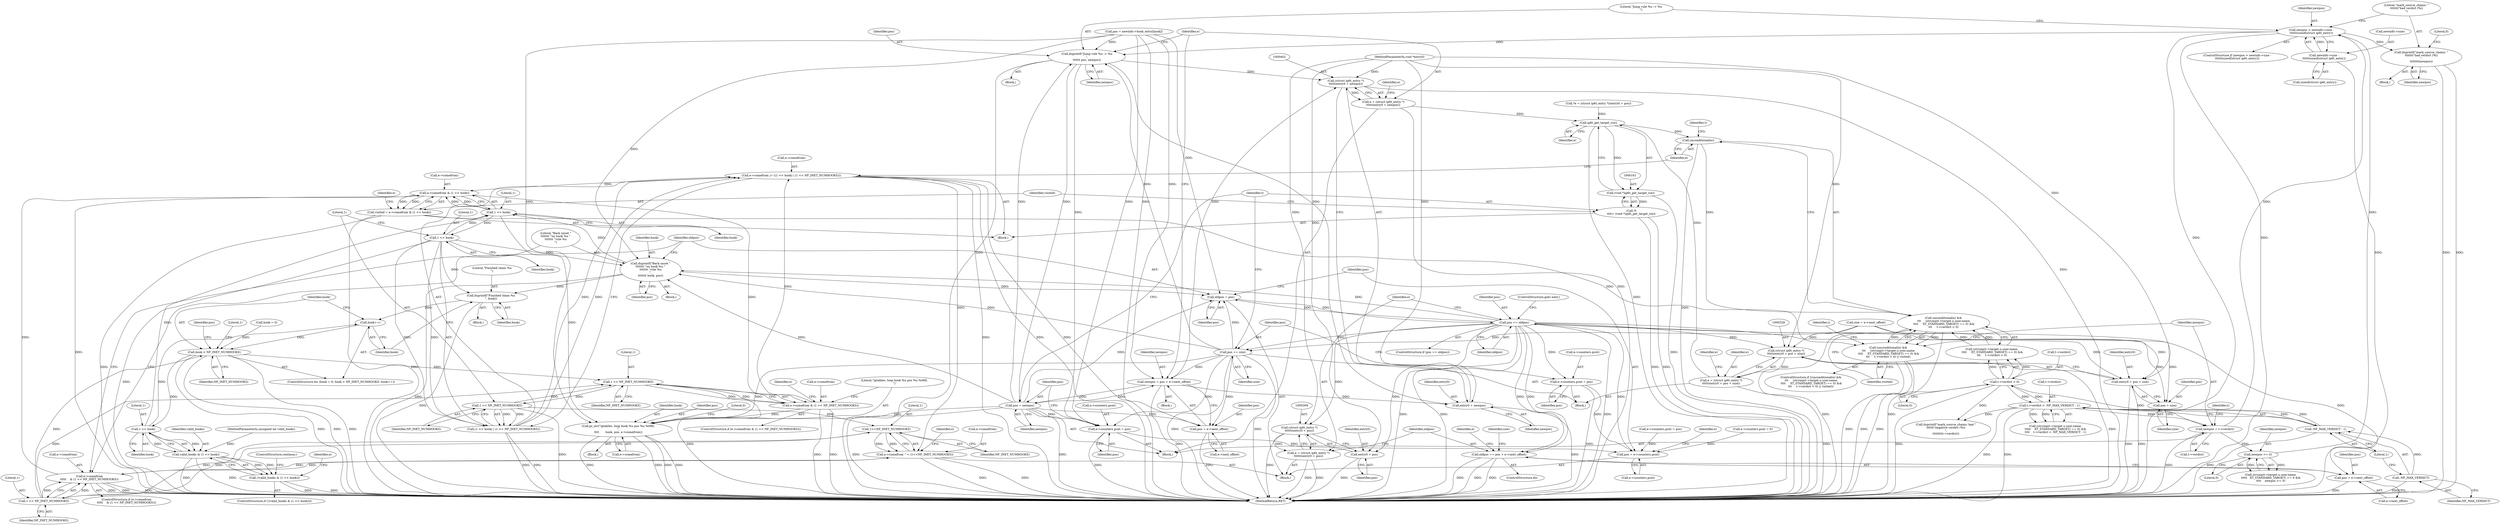 digraph "0_linux_54d83fc74aa9ec72794373cb47432c5f7fb1a309_11@API" {
"1000372" [label="(Call,newpos > newinfo->size -\n\t\t\t\t\t\tsizeof(struct ip6t_entry))"];
"1000367" [label="(Call,newpos >= 0)"];
"1000347" [label="(Call,newpos = t->verdict)"];
"1000222" [label="(Call,t->verdict < 0)"];
"1000246" [label="(Call,t->verdict < -NF_MAX_VERDICT - 1)"];
"1000250" [label="(Call,-NF_MAX_VERDICT - 1)"];
"1000251" [label="(Call,-NF_MAX_VERDICT)"];
"1000374" [label="(Call,newinfo->size -\n\t\t\t\t\t\tsizeof(struct ip6t_entry))"];
"1000381" [label="(Call,duprintf(\"mark_source_chains: \"\n\t\t\t\t\t\t\t\"bad verdict (%i)\n\",\n\t\t\t\t\t\t\t\tnewpos))"];
"1000386" [label="(Call,duprintf(\"Jump rule %u -> %u\n\",\n\t\t\t\t\t\t pos, newpos))"];
"1000401" [label="(Call,(struct ip6t_entry *)\n\t\t\t\t\t(entry0 + newpos))"];
"1000399" [label="(Call,e = (struct ip6t_entry *)\n\t\t\t\t\t(entry0 + newpos))"];
"1000162" [label="(Call,ip6t_get_target_c(e))"];
"1000160" [label="(Call,(void *)ip6t_get_target_c(e))"];
"1000158" [label="(Call,*t\n\t\t\t\t= (void *)ip6t_get_target_c(e))"];
"1000206" [label="(Call,unconditional(e))"];
"1000205" [label="(Call,unconditional(e) &&\n \t\t\t     (strcmp(t->target.u.user.name,\n \t\t\t\t     XT_STANDARD_TARGET) == 0) &&\n\t\t\t     t->verdict < 0)"];
"1000204" [label="(Call,(unconditional(e) &&\n \t\t\t     (strcmp(t->target.u.user.name,\n \t\t\t\t     XT_STANDARD_TARGET) == 0) &&\n\t\t\t     t->verdict < 0) || visited)"];
"1000403" [label="(Call,entry0 + newpos)"];
"1000406" [label="(Call,e->counters.pcnt = pos)"];
"1000287" [label="(Call,pos = e->counters.pcnt)"];
"1000302" [label="(Call,pos == oldpos)"];
"1000280" [label="(Call,duprintf(\"Back unset \"\n\t\t\t\t\t\t\t \"on hook %u \"\n\t\t\t\t\t\t\t \"rule %u\n\",\n\t\t\t\t\t\t\t hook, pos))"];
"1000171" [label="(Call,1 << hook)"];
"1000167" [label="(Call,e->comefrom & (1 << hook))"];
"1000165" [label="(Call,visited = e->comefrom & (1 << hook))"];
"1000175" [label="(Call,e->comefrom & (1 << NF_INET_NUMHOOKS))"];
"1000183" [label="(Call,pr_err(\"iptables: loop hook %u pos %u %08X.\n\",\n\t\t\t\t       hook, pos, e->comefrom))"];
"1000192" [label="(Call,e->comefrom |= ((1 << hook) | (1 << NF_INET_NUMHOOKS)))"];
"1000264" [label="(Call,e->comefrom ^= (1<<NF_INET_NUMHOOKS))"];
"1000272" [label="(Call,e->comefrom\n\t\t\t\t\t    & (1 << NF_INET_NUMHOOKS))"];
"1000197" [label="(Call,1 << hook)"];
"1000196" [label="(Call,(1 << hook) | (1 << NF_INET_NUMHOOKS))"];
"1000417" [label="(Call,duprintf(\"Finished chain %u\n\", hook))"];
"1000121" [label="(Call,hook++)"];
"1000118" [label="(Call,hook < NF_INET_NUMHOOKS)"];
"1000144" [label="(Call,1 << hook)"];
"1000142" [label="(Call,valid_hooks & (1 << hook))"];
"1000141" [label="(Call,!(valid_hooks & (1 << hook)))"];
"1000179" [label="(Call,1 << NF_INET_NUMHOOKS)"];
"1000200" [label="(Call,1 << NF_INET_NUMHOOKS)"];
"1000268" [label="(Call,1<<NF_INET_NUMHOOKS)"];
"1000276" [label="(Call,1 << NF_INET_NUMHOOKS)"];
"1000284" [label="(Call,oldpos = pos)"];
"1000308" [label="(Call,(struct ip6t_entry *)\n\t\t\t\t\t\t(entry0 + pos))"];
"1000306" [label="(Call,e = (struct ip6t_entry *)\n\t\t\t\t\t\t(entry0 + pos))"];
"1000310" [label="(Call,entry0 + pos)"];
"1000313" [label="(Call,oldpos == pos + e->next_offset)"];
"1000315" [label="(Call,pos + e->next_offset)"];
"1000327" [label="(Call,(struct ip6t_entry *)\n\t\t\t\t\t(entry0 + pos + size))"];
"1000325" [label="(Call,e = (struct ip6t_entry *)\n\t\t\t\t\t(entry0 + pos + size))"];
"1000329" [label="(Call,entry0 + pos + size)"];
"1000331" [label="(Call,pos + size)"];
"1000334" [label="(Call,e->counters.pcnt = pos)"];
"1000341" [label="(Call,pos += size)"];
"1000392" [label="(Call,newpos = pos + e->next_offset)"];
"1000413" [label="(Call,pos = newpos)"];
"1000394" [label="(Call,pos + e->next_offset)"];
"1000123" [label="(Block,)"];
"1000167" [label="(Call,e->comefrom & (1 << hook))"];
"1000183" [label="(Call,pr_err(\"iptables: loop hook %u pos %u %08X.\n\",\n\t\t\t\t       hook, pos, e->comefrom))"];
"1000173" [label="(Identifier,hook)"];
"1000179" [label="(Call,1 << NF_INET_NUMHOOKS)"];
"1000168" [label="(Call,e->comefrom)"];
"1000223" [label="(Call,t->verdict)"];
"1000159" [label="(Identifier,t)"];
"1000141" [label="(Call,!(valid_hooks & (1 << hook)))"];
"1000143" [label="(Identifier,valid_hooks)"];
"1000307" [label="(Identifier,e)"];
"1000383" [label="(Identifier,newpos)"];
"1000191" [label="(Literal,0)"];
"1000343" [label="(Identifier,size)"];
"1000156" [label="(Block,)"];
"1000340" [label="(Identifier,pos)"];
"1000302" [label="(Call,pos == oldpos)"];
"1000272" [label="(Call,e->comefrom\n\t\t\t\t\t    & (1 << NF_INET_NUMHOOKS))"];
"1000140" [label="(ControlStructure,if (!(valid_hooks & (1 << hook))))"];
"1000162" [label="(Call,ip6t_get_target_c(e))"];
"1000311" [label="(Identifier,entry0)"];
"1000378" [label="(Call,sizeof(struct ip6t_entry))"];
"1000404" [label="(Identifier,entry0)"];
"1000206" [label="(Call,unconditional(e))"];
"1000399" [label="(Call,e = (struct ip6t_entry *)\n\t\t\t\t\t(entry0 + newpos))"];
"1000345" [label="(Block,)"];
"1000187" [label="(Call,e->comefrom)"];
"1000110" [label="(MethodParameterIn,unsigned int valid_hooks)"];
"1000196" [label="(Call,(1 << hook) | (1 << NF_INET_NUMHOOKS))"];
"1000417" [label="(Call,duprintf(\"Finished chain %u\n\", hook))"];
"1000330" [label="(Identifier,entry0)"];
"1000185" [label="(Identifier,hook)"];
"1000400" [label="(Identifier,e)"];
"1000304" [label="(Identifier,oldpos)"];
"1000407" [label="(Call,e->counters.pcnt)"];
"1000147" [label="(ControlStructure,continue;)"];
"1000287" [label="(Call,pos = e->counters.pcnt)"];
"1000334" [label="(Call,e->counters.pcnt = pos)"];
"1000371" [label="(ControlStructure,if (newpos > newinfo->size -\n\t\t\t\t\t\tsizeof(struct ip6t_entry)))"];
"1000406" [label="(Call,e->counters.pcnt = pos)"];
"1000144" [label="(Call,1 << hook)"];
"1000348" [label="(Identifier,newpos)"];
"1000317" [label="(Call,e->next_offset)"];
"1000373" [label="(Identifier,newpos)"];
"1000273" [label="(Call,e->comefrom)"];
"1000335" [label="(Call,e->counters.pcnt)"];
"1000268" [label="(Call,1<<NF_INET_NUMHOOKS)"];
"1000263" [label="(Block,)"];
"1000193" [label="(Call,e->comefrom)"];
"1000207" [label="(Identifier,e)"];
"1000199" [label="(Identifier,hook)"];
"1000274" [label="(Identifier,e)"];
"1000281" [label="(Literal,\"Back unset \"\n\t\t\t\t\t\t\t \"on hook %u \"\n\t\t\t\t\t\t\t \"rule %u\n\")"];
"1000280" [label="(Call,duprintf(\"Back unset \"\n\t\t\t\t\t\t\t \"on hook %u \"\n\t\t\t\t\t\t\t \"rule %u\n\",\n\t\t\t\t\t\t\t hook, pos))"];
"1000288" [label="(Identifier,pos)"];
"1000306" [label="(Call,e = (struct ip6t_entry *)\n\t\t\t\t\t\t(entry0 + pos))"];
"1000393" [label="(Identifier,newpos)"];
"1000413" [label="(Call,pos = newpos)"];
"1000395" [label="(Identifier,pos)"];
"1000226" [label="(Literal,0)"];
"1000391" [label="(Block,)"];
"1000276" [label="(Call,1 << NF_INET_NUMHOOKS)"];
"1000285" [label="(Identifier,oldpos)"];
"1000175" [label="(Call,e->comefrom & (1 << NF_INET_NUMHOOKS))"];
"1000120" [label="(Identifier,NF_INET_NUMHOOKS)"];
"1000337" [label="(Identifier,e)"];
"1000325" [label="(Call,e = (struct ip6t_entry *)\n\t\t\t\t\t(entry0 + pos + size))"];
"1000194" [label="(Identifier,e)"];
"1000163" [label="(Identifier,e)"];
"1000171" [label="(Call,1 << hook)"];
"1000320" [label="(Call,size = e->next_offset)"];
"1000181" [label="(Identifier,NF_INET_NUMHOOKS)"];
"1000247" [label="(Call,t->verdict)"];
"1000367" [label="(Call,newpos >= 0)"];
"1000126" [label="(Identifier,pos)"];
"1000421" [label="(Literal,1)"];
"1000250" [label="(Call,-NF_MAX_VERDICT - 1)"];
"1000342" [label="(Identifier,pos)"];
"1000271" [label="(ControlStructure,if (e->comefrom\n\t\t\t\t\t    & (1 << NF_INET_NUMHOOKS)))"];
"1000394" [label="(Call,pos + e->next_offset)"];
"1000265" [label="(Call,e->comefrom)"];
"1000415" [label="(Identifier,newpos)"];
"1000192" [label="(Call,e->comefrom |= ((1 << hook) | (1 << NF_INET_NUMHOOKS)))"];
"1000202" [label="(Identifier,NF_INET_NUMHOOKS)"];
"1000305" [label="(ControlStructure,goto next;)"];
"1000403" [label="(Call,entry0 + newpos)"];
"1000316" [label="(Identifier,pos)"];
"1000381" [label="(Call,duprintf(\"mark_source_chains: \"\n\t\t\t\t\t\t\t\"bad verdict (%i)\n\",\n\t\t\t\t\t\t\t\tnewpos))"];
"1000382" [label="(Literal,\"mark_source_chains: \"\n\t\t\t\t\t\t\t\"bad verdict (%i)\n\")"];
"1000186" [label="(Identifier,pos)"];
"1000119" [label="(Identifier,hook)"];
"1000215" [label="(Identifier,t)"];
"1000396" [label="(Call,e->next_offset)"];
"1000349" [label="(Call,t->verdict)"];
"1000314" [label="(Identifier,oldpos)"];
"1000148" [label="(Call,e->counters.pcnt = pos)"];
"1000409" [label="(Identifier,e)"];
"1000208" [label="(Call,(strcmp(t->target.u.user.name,\n \t\t\t\t     XT_STANDARD_TARGET) == 0) &&\n\t\t\t     t->verdict < 0)"];
"1000232" [label="(Call,(strcmp(t->target.u.user.name,\n\t\t\t\t\t    XT_STANDARD_TARGET) == 0) &&\n\t\t\t\t    t->verdict < -NF_MAX_VERDICT - 1)"];
"1000370" [label="(Block,)"];
"1000270" [label="(Identifier,NF_INET_NUMHOOKS)"];
"1000353" [label="(Call,strcmp(t->target.u.user.name,\n\t\t\t\t\t   XT_STANDARD_TARGET) == 0 &&\n\t\t\t\t    newpos >= 0)"];
"1000266" [label="(Identifier,e)"];
"1000145" [label="(Literal,1)"];
"1000269" [label="(Literal,1)"];
"1000151" [label="(Identifier,e)"];
"1000118" [label="(Call,hook < NF_INET_NUMHOOKS)"];
"1000374" [label="(Call,newinfo->size -\n\t\t\t\t\t\tsizeof(struct ip6t_entry))"];
"1000308" [label="(Call,(struct ip6t_entry *)\n\t\t\t\t\t\t(entry0 + pos))"];
"1000201" [label="(Literal,1)"];
"1000262" [label="(ControlStructure,do)"];
"1000303" [label="(Identifier,pos)"];
"1000333" [label="(Identifier,size)"];
"1000166" [label="(Identifier,visited)"];
"1000327" [label="(Call,(struct ip6t_entry *)\n\t\t\t\t\t(entry0 + pos + size))"];
"1000392" [label="(Call,newpos = pos + e->next_offset)"];
"1000412" [label="(Identifier,pos)"];
"1000418" [label="(Literal,\"Finished chain %u\n\")"];
"1000114" [label="(ControlStructure,for (hook = 0; hook < NF_INET_NUMHOOKS; hook++))"];
"1000177" [label="(Identifier,e)"];
"1000122" [label="(Identifier,hook)"];
"1000347" [label="(Call,newpos = t->verdict)"];
"1000246" [label="(Call,t->verdict < -NF_MAX_VERDICT - 1)"];
"1000422" [label="(MethodReturn,RET)"];
"1000372" [label="(Call,newpos > newinfo->size -\n\t\t\t\t\t\tsizeof(struct ip6t_entry))"];
"1000133" [label="(Call,*e = (struct ip6t_entry *)(entry0 + pos))"];
"1000388" [label="(Identifier,pos)"];
"1000253" [label="(Literal,1)"];
"1000277" [label="(Literal,1)"];
"1000264" [label="(Call,e->comefrom ^= (1<<NF_INET_NUMHOOKS))"];
"1000180" [label="(Literal,1)"];
"1000297" [label="(Identifier,e)"];
"1000146" [label="(Identifier,hook)"];
"1000205" [label="(Call,unconditional(e) &&\n \t\t\t     (strcmp(t->target.u.user.name,\n \t\t\t\t     XT_STANDARD_TARGET) == 0) &&\n\t\t\t     t->verdict < 0)"];
"1000380" [label="(Block,)"];
"1000360" [label="(Identifier,t)"];
"1000204" [label="(Call,(unconditional(e) &&\n \t\t\t     (strcmp(t->target.u.user.name,\n \t\t\t\t     XT_STANDARD_TARGET) == 0) &&\n\t\t\t     t->verdict < 0) || visited)"];
"1000401" [label="(Call,(struct ip6t_entry *)\n\t\t\t\t\t(entry0 + newpos))"];
"1000389" [label="(Identifier,newpos)"];
"1000289" [label="(Call,e->counters.pcnt)"];
"1000315" [label="(Call,pos + e->next_offset)"];
"1000284" [label="(Call,oldpos = pos)"];
"1000310" [label="(Call,entry0 + pos)"];
"1000111" [label="(MethodParameterIn,void *entry0)"];
"1000301" [label="(ControlStructure,if (pos == oldpos))"];
"1000203" [label="(ControlStructure,if ((unconditional(e) &&\n \t\t\t     (strcmp(t->target.u.user.name,\n \t\t\t\t     XT_STANDARD_TARGET) == 0) &&\n\t\t\t     t->verdict < 0) || visited))"];
"1000283" [label="(Identifier,pos)"];
"1000172" [label="(Literal,1)"];
"1000332" [label="(Identifier,pos)"];
"1000375" [label="(Call,newinfo->size)"];
"1000369" [label="(Literal,0)"];
"1000251" [label="(Call,-NF_MAX_VERDICT)"];
"1000313" [label="(Call,oldpos == pos + e->next_offset)"];
"1000198" [label="(Literal,1)"];
"1000174" [label="(ControlStructure,if (e->comefrom & (1 << NF_INET_NUMHOOKS)))"];
"1000326" [label="(Identifier,e)"];
"1000125" [label="(Call,pos = newinfo->hook_entry[hook])"];
"1000368" [label="(Identifier,newpos)"];
"1000255" [label="(Call,duprintf(\"mark_source_chains: bad \"\n\t\t\t\t\t\t\"negative verdict (%i)\n\",\n\t\t\t\t\t\t\t\tt->verdict))"];
"1000115" [label="(Call,hook = 0)"];
"1000121" [label="(Call,hook++)"];
"1000321" [label="(Identifier,size)"];
"1000386" [label="(Call,duprintf(\"Jump rule %u -> %u\n\",\n\t\t\t\t\t\t pos, newpos))"];
"1000160" [label="(Call,(void *)ip6t_get_target_c(e))"];
"1000239" [label="(Identifier,t)"];
"1000176" [label="(Call,e->comefrom)"];
"1000165" [label="(Call,visited = e->comefrom & (1 << hook))"];
"1000279" [label="(Block,)"];
"1000385" [label="(Literal,0)"];
"1000414" [label="(Identifier,pos)"];
"1000405" [label="(Identifier,newpos)"];
"1000329" [label="(Call,entry0 + pos + size)"];
"1000222" [label="(Call,t->verdict < 0)"];
"1000158" [label="(Call,*t\n\t\t\t\t= (void *)ip6t_get_target_c(e))"];
"1000200" [label="(Call,1 << NF_INET_NUMHOOKS)"];
"1000278" [label="(Identifier,NF_INET_NUMHOOKS)"];
"1000294" [label="(Call,e->counters.pcnt = 0)"];
"1000282" [label="(Identifier,hook)"];
"1000419" [label="(Identifier,hook)"];
"1000341" [label="(Call,pos += size)"];
"1000228" [label="(Block,)"];
"1000331" [label="(Call,pos + size)"];
"1000252" [label="(Identifier,NF_MAX_VERDICT)"];
"1000387" [label="(Literal,\"Jump rule %u -> %u\n\")"];
"1000286" [label="(Identifier,pos)"];
"1000142" [label="(Call,valid_hooks & (1 << hook))"];
"1000312" [label="(Identifier,pos)"];
"1000197" [label="(Call,1 << hook)"];
"1000182" [label="(Block,)"];
"1000227" [label="(Identifier,visited)"];
"1000184" [label="(Literal,\"iptables: loop hook %u pos %u %08X.\n\")"];
"1000372" -> "1000371"  [label="AST: "];
"1000372" -> "1000374"  [label="CFG: "];
"1000373" -> "1000372"  [label="AST: "];
"1000374" -> "1000372"  [label="AST: "];
"1000382" -> "1000372"  [label="CFG: "];
"1000387" -> "1000372"  [label="CFG: "];
"1000372" -> "1000422"  [label="DDG: "];
"1000372" -> "1000422"  [label="DDG: "];
"1000367" -> "1000372"  [label="DDG: "];
"1000347" -> "1000372"  [label="DDG: "];
"1000374" -> "1000372"  [label="DDG: "];
"1000372" -> "1000381"  [label="DDG: "];
"1000372" -> "1000386"  [label="DDG: "];
"1000367" -> "1000353"  [label="AST: "];
"1000367" -> "1000369"  [label="CFG: "];
"1000368" -> "1000367"  [label="AST: "];
"1000369" -> "1000367"  [label="AST: "];
"1000353" -> "1000367"  [label="CFG: "];
"1000367" -> "1000353"  [label="DDG: "];
"1000367" -> "1000353"  [label="DDG: "];
"1000347" -> "1000367"  [label="DDG: "];
"1000347" -> "1000345"  [label="AST: "];
"1000347" -> "1000349"  [label="CFG: "];
"1000348" -> "1000347"  [label="AST: "];
"1000349" -> "1000347"  [label="AST: "];
"1000360" -> "1000347"  [label="CFG: "];
"1000347" -> "1000422"  [label="DDG: "];
"1000222" -> "1000347"  [label="DDG: "];
"1000246" -> "1000347"  [label="DDG: "];
"1000222" -> "1000208"  [label="AST: "];
"1000222" -> "1000226"  [label="CFG: "];
"1000223" -> "1000222"  [label="AST: "];
"1000226" -> "1000222"  [label="AST: "];
"1000208" -> "1000222"  [label="CFG: "];
"1000222" -> "1000422"  [label="DDG: "];
"1000222" -> "1000208"  [label="DDG: "];
"1000222" -> "1000208"  [label="DDG: "];
"1000246" -> "1000222"  [label="DDG: "];
"1000222" -> "1000246"  [label="DDG: "];
"1000222" -> "1000255"  [label="DDG: "];
"1000246" -> "1000232"  [label="AST: "];
"1000246" -> "1000250"  [label="CFG: "];
"1000247" -> "1000246"  [label="AST: "];
"1000250" -> "1000246"  [label="AST: "];
"1000232" -> "1000246"  [label="CFG: "];
"1000246" -> "1000422"  [label="DDG: "];
"1000246" -> "1000422"  [label="DDG: "];
"1000246" -> "1000232"  [label="DDG: "];
"1000246" -> "1000232"  [label="DDG: "];
"1000250" -> "1000246"  [label="DDG: "];
"1000250" -> "1000246"  [label="DDG: "];
"1000246" -> "1000255"  [label="DDG: "];
"1000250" -> "1000253"  [label="CFG: "];
"1000251" -> "1000250"  [label="AST: "];
"1000253" -> "1000250"  [label="AST: "];
"1000250" -> "1000422"  [label="DDG: "];
"1000251" -> "1000250"  [label="DDG: "];
"1000251" -> "1000252"  [label="CFG: "];
"1000252" -> "1000251"  [label="AST: "];
"1000253" -> "1000251"  [label="CFG: "];
"1000251" -> "1000422"  [label="DDG: "];
"1000374" -> "1000378"  [label="CFG: "];
"1000375" -> "1000374"  [label="AST: "];
"1000378" -> "1000374"  [label="AST: "];
"1000374" -> "1000422"  [label="DDG: "];
"1000381" -> "1000380"  [label="AST: "];
"1000381" -> "1000383"  [label="CFG: "];
"1000382" -> "1000381"  [label="AST: "];
"1000383" -> "1000381"  [label="AST: "];
"1000385" -> "1000381"  [label="CFG: "];
"1000381" -> "1000422"  [label="DDG: "];
"1000381" -> "1000422"  [label="DDG: "];
"1000386" -> "1000370"  [label="AST: "];
"1000386" -> "1000389"  [label="CFG: "];
"1000387" -> "1000386"  [label="AST: "];
"1000388" -> "1000386"  [label="AST: "];
"1000389" -> "1000386"  [label="AST: "];
"1000400" -> "1000386"  [label="CFG: "];
"1000386" -> "1000422"  [label="DDG: "];
"1000413" -> "1000386"  [label="DDG: "];
"1000341" -> "1000386"  [label="DDG: "];
"1000125" -> "1000386"  [label="DDG: "];
"1000386" -> "1000401"  [label="DDG: "];
"1000386" -> "1000403"  [label="DDG: "];
"1000386" -> "1000406"  [label="DDG: "];
"1000386" -> "1000413"  [label="DDG: "];
"1000401" -> "1000399"  [label="AST: "];
"1000401" -> "1000403"  [label="CFG: "];
"1000402" -> "1000401"  [label="AST: "];
"1000403" -> "1000401"  [label="AST: "];
"1000399" -> "1000401"  [label="CFG: "];
"1000401" -> "1000422"  [label="DDG: "];
"1000401" -> "1000399"  [label="DDG: "];
"1000111" -> "1000401"  [label="DDG: "];
"1000392" -> "1000401"  [label="DDG: "];
"1000399" -> "1000345"  [label="AST: "];
"1000400" -> "1000399"  [label="AST: "];
"1000409" -> "1000399"  [label="CFG: "];
"1000399" -> "1000422"  [label="DDG: "];
"1000399" -> "1000162"  [label="DDG: "];
"1000162" -> "1000160"  [label="AST: "];
"1000162" -> "1000163"  [label="CFG: "];
"1000163" -> "1000162"  [label="AST: "];
"1000160" -> "1000162"  [label="CFG: "];
"1000162" -> "1000422"  [label="DDG: "];
"1000162" -> "1000160"  [label="DDG: "];
"1000325" -> "1000162"  [label="DDG: "];
"1000133" -> "1000162"  [label="DDG: "];
"1000162" -> "1000206"  [label="DDG: "];
"1000160" -> "1000158"  [label="AST: "];
"1000161" -> "1000160"  [label="AST: "];
"1000158" -> "1000160"  [label="CFG: "];
"1000160" -> "1000422"  [label="DDG: "];
"1000160" -> "1000158"  [label="DDG: "];
"1000158" -> "1000156"  [label="AST: "];
"1000159" -> "1000158"  [label="AST: "];
"1000166" -> "1000158"  [label="CFG: "];
"1000158" -> "1000422"  [label="DDG: "];
"1000158" -> "1000422"  [label="DDG: "];
"1000206" -> "1000205"  [label="AST: "];
"1000206" -> "1000207"  [label="CFG: "];
"1000207" -> "1000206"  [label="AST: "];
"1000215" -> "1000206"  [label="CFG: "];
"1000205" -> "1000206"  [label="CFG: "];
"1000206" -> "1000422"  [label="DDG: "];
"1000206" -> "1000205"  [label="DDG: "];
"1000205" -> "1000204"  [label="AST: "];
"1000205" -> "1000208"  [label="CFG: "];
"1000208" -> "1000205"  [label="AST: "];
"1000227" -> "1000205"  [label="CFG: "];
"1000204" -> "1000205"  [label="CFG: "];
"1000205" -> "1000422"  [label="DDG: "];
"1000205" -> "1000422"  [label="DDG: "];
"1000205" -> "1000204"  [label="DDG: "];
"1000205" -> "1000204"  [label="DDG: "];
"1000208" -> "1000205"  [label="DDG: "];
"1000208" -> "1000205"  [label="DDG: "];
"1000204" -> "1000203"  [label="AST: "];
"1000204" -> "1000227"  [label="CFG: "];
"1000227" -> "1000204"  [label="AST: "];
"1000239" -> "1000204"  [label="CFG: "];
"1000348" -> "1000204"  [label="CFG: "];
"1000204" -> "1000422"  [label="DDG: "];
"1000204" -> "1000422"  [label="DDG: "];
"1000204" -> "1000422"  [label="DDG: "];
"1000165" -> "1000204"  [label="DDG: "];
"1000403" -> "1000405"  [label="CFG: "];
"1000404" -> "1000403"  [label="AST: "];
"1000405" -> "1000403"  [label="AST: "];
"1000403" -> "1000422"  [label="DDG: "];
"1000111" -> "1000403"  [label="DDG: "];
"1000392" -> "1000403"  [label="DDG: "];
"1000406" -> "1000345"  [label="AST: "];
"1000406" -> "1000412"  [label="CFG: "];
"1000407" -> "1000406"  [label="AST: "];
"1000412" -> "1000406"  [label="AST: "];
"1000414" -> "1000406"  [label="CFG: "];
"1000406" -> "1000422"  [label="DDG: "];
"1000406" -> "1000287"  [label="DDG: "];
"1000413" -> "1000406"  [label="DDG: "];
"1000341" -> "1000406"  [label="DDG: "];
"1000125" -> "1000406"  [label="DDG: "];
"1000287" -> "1000263"  [label="AST: "];
"1000287" -> "1000289"  [label="CFG: "];
"1000288" -> "1000287"  [label="AST: "];
"1000289" -> "1000287"  [label="AST: "];
"1000297" -> "1000287"  [label="CFG: "];
"1000148" -> "1000287"  [label="DDG: "];
"1000294" -> "1000287"  [label="DDG: "];
"1000334" -> "1000287"  [label="DDG: "];
"1000287" -> "1000302"  [label="DDG: "];
"1000302" -> "1000301"  [label="AST: "];
"1000302" -> "1000304"  [label="CFG: "];
"1000303" -> "1000302"  [label="AST: "];
"1000304" -> "1000302"  [label="AST: "];
"1000305" -> "1000302"  [label="CFG: "];
"1000307" -> "1000302"  [label="CFG: "];
"1000302" -> "1000422"  [label="DDG: "];
"1000302" -> "1000422"  [label="DDG: "];
"1000302" -> "1000422"  [label="DDG: "];
"1000302" -> "1000280"  [label="DDG: "];
"1000302" -> "1000284"  [label="DDG: "];
"1000284" -> "1000302"  [label="DDG: "];
"1000302" -> "1000308"  [label="DDG: "];
"1000302" -> "1000310"  [label="DDG: "];
"1000302" -> "1000313"  [label="DDG: "];
"1000302" -> "1000313"  [label="DDG: "];
"1000302" -> "1000315"  [label="DDG: "];
"1000302" -> "1000327"  [label="DDG: "];
"1000302" -> "1000329"  [label="DDG: "];
"1000302" -> "1000331"  [label="DDG: "];
"1000302" -> "1000334"  [label="DDG: "];
"1000302" -> "1000341"  [label="DDG: "];
"1000280" -> "1000279"  [label="AST: "];
"1000280" -> "1000283"  [label="CFG: "];
"1000281" -> "1000280"  [label="AST: "];
"1000282" -> "1000280"  [label="AST: "];
"1000283" -> "1000280"  [label="AST: "];
"1000285" -> "1000280"  [label="CFG: "];
"1000280" -> "1000422"  [label="DDG: "];
"1000280" -> "1000171"  [label="DDG: "];
"1000197" -> "1000280"  [label="DDG: "];
"1000413" -> "1000280"  [label="DDG: "];
"1000341" -> "1000280"  [label="DDG: "];
"1000125" -> "1000280"  [label="DDG: "];
"1000280" -> "1000284"  [label="DDG: "];
"1000280" -> "1000417"  [label="DDG: "];
"1000171" -> "1000167"  [label="AST: "];
"1000171" -> "1000173"  [label="CFG: "];
"1000172" -> "1000171"  [label="AST: "];
"1000173" -> "1000171"  [label="AST: "];
"1000167" -> "1000171"  [label="CFG: "];
"1000171" -> "1000167"  [label="DDG: "];
"1000171" -> "1000167"  [label="DDG: "];
"1000197" -> "1000171"  [label="DDG: "];
"1000144" -> "1000171"  [label="DDG: "];
"1000171" -> "1000183"  [label="DDG: "];
"1000171" -> "1000197"  [label="DDG: "];
"1000167" -> "1000165"  [label="AST: "];
"1000168" -> "1000167"  [label="AST: "];
"1000165" -> "1000167"  [label="CFG: "];
"1000167" -> "1000422"  [label="DDG: "];
"1000167" -> "1000165"  [label="DDG: "];
"1000167" -> "1000165"  [label="DDG: "];
"1000272" -> "1000167"  [label="DDG: "];
"1000192" -> "1000167"  [label="DDG: "];
"1000167" -> "1000175"  [label="DDG: "];
"1000165" -> "1000156"  [label="AST: "];
"1000166" -> "1000165"  [label="AST: "];
"1000177" -> "1000165"  [label="CFG: "];
"1000165" -> "1000422"  [label="DDG: "];
"1000165" -> "1000422"  [label="DDG: "];
"1000175" -> "1000174"  [label="AST: "];
"1000175" -> "1000179"  [label="CFG: "];
"1000176" -> "1000175"  [label="AST: "];
"1000179" -> "1000175"  [label="AST: "];
"1000184" -> "1000175"  [label="CFG: "];
"1000194" -> "1000175"  [label="CFG: "];
"1000175" -> "1000422"  [label="DDG: "];
"1000175" -> "1000422"  [label="DDG: "];
"1000179" -> "1000175"  [label="DDG: "];
"1000179" -> "1000175"  [label="DDG: "];
"1000175" -> "1000183"  [label="DDG: "];
"1000175" -> "1000192"  [label="DDG: "];
"1000183" -> "1000182"  [label="AST: "];
"1000183" -> "1000187"  [label="CFG: "];
"1000184" -> "1000183"  [label="AST: "];
"1000185" -> "1000183"  [label="AST: "];
"1000186" -> "1000183"  [label="AST: "];
"1000187" -> "1000183"  [label="AST: "];
"1000191" -> "1000183"  [label="CFG: "];
"1000183" -> "1000422"  [label="DDG: "];
"1000183" -> "1000422"  [label="DDG: "];
"1000183" -> "1000422"  [label="DDG: "];
"1000183" -> "1000422"  [label="DDG: "];
"1000413" -> "1000183"  [label="DDG: "];
"1000341" -> "1000183"  [label="DDG: "];
"1000125" -> "1000183"  [label="DDG: "];
"1000192" -> "1000156"  [label="AST: "];
"1000192" -> "1000196"  [label="CFG: "];
"1000193" -> "1000192"  [label="AST: "];
"1000196" -> "1000192"  [label="AST: "];
"1000207" -> "1000192"  [label="CFG: "];
"1000192" -> "1000422"  [label="DDG: "];
"1000192" -> "1000422"  [label="DDG: "];
"1000192" -> "1000422"  [label="DDG: "];
"1000196" -> "1000192"  [label="DDG: "];
"1000196" -> "1000192"  [label="DDG: "];
"1000192" -> "1000264"  [label="DDG: "];
"1000264" -> "1000263"  [label="AST: "];
"1000264" -> "1000268"  [label="CFG: "];
"1000265" -> "1000264"  [label="AST: "];
"1000268" -> "1000264"  [label="AST: "];
"1000274" -> "1000264"  [label="CFG: "];
"1000264" -> "1000422"  [label="DDG: "];
"1000264" -> "1000422"  [label="DDG: "];
"1000272" -> "1000264"  [label="DDG: "];
"1000268" -> "1000264"  [label="DDG: "];
"1000268" -> "1000264"  [label="DDG: "];
"1000264" -> "1000272"  [label="DDG: "];
"1000272" -> "1000271"  [label="AST: "];
"1000272" -> "1000276"  [label="CFG: "];
"1000273" -> "1000272"  [label="AST: "];
"1000276" -> "1000272"  [label="AST: "];
"1000281" -> "1000272"  [label="CFG: "];
"1000285" -> "1000272"  [label="CFG: "];
"1000272" -> "1000422"  [label="DDG: "];
"1000272" -> "1000422"  [label="DDG: "];
"1000272" -> "1000422"  [label="DDG: "];
"1000276" -> "1000272"  [label="DDG: "];
"1000276" -> "1000272"  [label="DDG: "];
"1000197" -> "1000196"  [label="AST: "];
"1000197" -> "1000199"  [label="CFG: "];
"1000198" -> "1000197"  [label="AST: "];
"1000199" -> "1000197"  [label="AST: "];
"1000201" -> "1000197"  [label="CFG: "];
"1000197" -> "1000422"  [label="DDG: "];
"1000197" -> "1000196"  [label="DDG: "];
"1000197" -> "1000196"  [label="DDG: "];
"1000197" -> "1000417"  [label="DDG: "];
"1000196" -> "1000200"  [label="CFG: "];
"1000200" -> "1000196"  [label="AST: "];
"1000196" -> "1000422"  [label="DDG: "];
"1000196" -> "1000422"  [label="DDG: "];
"1000200" -> "1000196"  [label="DDG: "];
"1000200" -> "1000196"  [label="DDG: "];
"1000417" -> "1000123"  [label="AST: "];
"1000417" -> "1000419"  [label="CFG: "];
"1000418" -> "1000417"  [label="AST: "];
"1000419" -> "1000417"  [label="AST: "];
"1000122" -> "1000417"  [label="CFG: "];
"1000417" -> "1000422"  [label="DDG: "];
"1000417" -> "1000121"  [label="DDG: "];
"1000121" -> "1000114"  [label="AST: "];
"1000121" -> "1000122"  [label="CFG: "];
"1000122" -> "1000121"  [label="AST: "];
"1000119" -> "1000121"  [label="CFG: "];
"1000121" -> "1000118"  [label="DDG: "];
"1000144" -> "1000121"  [label="DDG: "];
"1000118" -> "1000114"  [label="AST: "];
"1000118" -> "1000120"  [label="CFG: "];
"1000119" -> "1000118"  [label="AST: "];
"1000120" -> "1000118"  [label="AST: "];
"1000126" -> "1000118"  [label="CFG: "];
"1000421" -> "1000118"  [label="CFG: "];
"1000118" -> "1000422"  [label="DDG: "];
"1000118" -> "1000422"  [label="DDG: "];
"1000118" -> "1000422"  [label="DDG: "];
"1000115" -> "1000118"  [label="DDG: "];
"1000276" -> "1000118"  [label="DDG: "];
"1000118" -> "1000144"  [label="DDG: "];
"1000118" -> "1000179"  [label="DDG: "];
"1000144" -> "1000142"  [label="AST: "];
"1000144" -> "1000146"  [label="CFG: "];
"1000145" -> "1000144"  [label="AST: "];
"1000146" -> "1000144"  [label="AST: "];
"1000142" -> "1000144"  [label="CFG: "];
"1000144" -> "1000142"  [label="DDG: "];
"1000144" -> "1000142"  [label="DDG: "];
"1000142" -> "1000141"  [label="AST: "];
"1000143" -> "1000142"  [label="AST: "];
"1000141" -> "1000142"  [label="CFG: "];
"1000142" -> "1000422"  [label="DDG: "];
"1000142" -> "1000422"  [label="DDG: "];
"1000142" -> "1000141"  [label="DDG: "];
"1000142" -> "1000141"  [label="DDG: "];
"1000110" -> "1000142"  [label="DDG: "];
"1000141" -> "1000140"  [label="AST: "];
"1000147" -> "1000141"  [label="CFG: "];
"1000151" -> "1000141"  [label="CFG: "];
"1000141" -> "1000422"  [label="DDG: "];
"1000141" -> "1000422"  [label="DDG: "];
"1000179" -> "1000181"  [label="CFG: "];
"1000180" -> "1000179"  [label="AST: "];
"1000181" -> "1000179"  [label="AST: "];
"1000179" -> "1000422"  [label="DDG: "];
"1000276" -> "1000179"  [label="DDG: "];
"1000200" -> "1000179"  [label="DDG: "];
"1000179" -> "1000200"  [label="DDG: "];
"1000200" -> "1000202"  [label="CFG: "];
"1000201" -> "1000200"  [label="AST: "];
"1000202" -> "1000200"  [label="AST: "];
"1000200" -> "1000422"  [label="DDG: "];
"1000200" -> "1000268"  [label="DDG: "];
"1000268" -> "1000270"  [label="CFG: "];
"1000269" -> "1000268"  [label="AST: "];
"1000270" -> "1000268"  [label="AST: "];
"1000276" -> "1000268"  [label="DDG: "];
"1000268" -> "1000276"  [label="DDG: "];
"1000276" -> "1000278"  [label="CFG: "];
"1000277" -> "1000276"  [label="AST: "];
"1000278" -> "1000276"  [label="AST: "];
"1000284" -> "1000263"  [label="AST: "];
"1000284" -> "1000286"  [label="CFG: "];
"1000285" -> "1000284"  [label="AST: "];
"1000286" -> "1000284"  [label="AST: "];
"1000288" -> "1000284"  [label="CFG: "];
"1000413" -> "1000284"  [label="DDG: "];
"1000341" -> "1000284"  [label="DDG: "];
"1000125" -> "1000284"  [label="DDG: "];
"1000308" -> "1000306"  [label="AST: "];
"1000308" -> "1000310"  [label="CFG: "];
"1000309" -> "1000308"  [label="AST: "];
"1000310" -> "1000308"  [label="AST: "];
"1000306" -> "1000308"  [label="CFG: "];
"1000308" -> "1000422"  [label="DDG: "];
"1000308" -> "1000306"  [label="DDG: "];
"1000111" -> "1000308"  [label="DDG: "];
"1000306" -> "1000263"  [label="AST: "];
"1000307" -> "1000306"  [label="AST: "];
"1000314" -> "1000306"  [label="CFG: "];
"1000306" -> "1000422"  [label="DDG: "];
"1000306" -> "1000422"  [label="DDG: "];
"1000310" -> "1000312"  [label="CFG: "];
"1000311" -> "1000310"  [label="AST: "];
"1000312" -> "1000310"  [label="AST: "];
"1000310" -> "1000422"  [label="DDG: "];
"1000111" -> "1000310"  [label="DDG: "];
"1000313" -> "1000262"  [label="AST: "];
"1000313" -> "1000315"  [label="CFG: "];
"1000314" -> "1000313"  [label="AST: "];
"1000315" -> "1000313"  [label="AST: "];
"1000266" -> "1000313"  [label="CFG: "];
"1000321" -> "1000313"  [label="CFG: "];
"1000313" -> "1000422"  [label="DDG: "];
"1000313" -> "1000422"  [label="DDG: "];
"1000313" -> "1000422"  [label="DDG: "];
"1000315" -> "1000317"  [label="CFG: "];
"1000316" -> "1000315"  [label="AST: "];
"1000317" -> "1000315"  [label="AST: "];
"1000315" -> "1000422"  [label="DDG: "];
"1000327" -> "1000325"  [label="AST: "];
"1000327" -> "1000329"  [label="CFG: "];
"1000328" -> "1000327"  [label="AST: "];
"1000329" -> "1000327"  [label="AST: "];
"1000325" -> "1000327"  [label="CFG: "];
"1000327" -> "1000422"  [label="DDG: "];
"1000327" -> "1000325"  [label="DDG: "];
"1000111" -> "1000327"  [label="DDG: "];
"1000320" -> "1000327"  [label="DDG: "];
"1000325" -> "1000228"  [label="AST: "];
"1000326" -> "1000325"  [label="AST: "];
"1000337" -> "1000325"  [label="CFG: "];
"1000325" -> "1000422"  [label="DDG: "];
"1000329" -> "1000331"  [label="CFG: "];
"1000330" -> "1000329"  [label="AST: "];
"1000331" -> "1000329"  [label="AST: "];
"1000329" -> "1000422"  [label="DDG: "];
"1000329" -> "1000422"  [label="DDG: "];
"1000111" -> "1000329"  [label="DDG: "];
"1000320" -> "1000329"  [label="DDG: "];
"1000331" -> "1000333"  [label="CFG: "];
"1000332" -> "1000331"  [label="AST: "];
"1000333" -> "1000331"  [label="AST: "];
"1000320" -> "1000331"  [label="DDG: "];
"1000334" -> "1000228"  [label="AST: "];
"1000334" -> "1000340"  [label="CFG: "];
"1000335" -> "1000334"  [label="AST: "];
"1000340" -> "1000334"  [label="AST: "];
"1000342" -> "1000334"  [label="CFG: "];
"1000334" -> "1000422"  [label="DDG: "];
"1000341" -> "1000228"  [label="AST: "];
"1000341" -> "1000343"  [label="CFG: "];
"1000342" -> "1000341"  [label="AST: "];
"1000343" -> "1000341"  [label="AST: "];
"1000159" -> "1000341"  [label="CFG: "];
"1000341" -> "1000422"  [label="DDG: "];
"1000341" -> "1000422"  [label="DDG: "];
"1000320" -> "1000341"  [label="DDG: "];
"1000341" -> "1000392"  [label="DDG: "];
"1000341" -> "1000394"  [label="DDG: "];
"1000392" -> "1000391"  [label="AST: "];
"1000392" -> "1000394"  [label="CFG: "];
"1000393" -> "1000392"  [label="AST: "];
"1000394" -> "1000392"  [label="AST: "];
"1000400" -> "1000392"  [label="CFG: "];
"1000392" -> "1000422"  [label="DDG: "];
"1000413" -> "1000392"  [label="DDG: "];
"1000125" -> "1000392"  [label="DDG: "];
"1000392" -> "1000413"  [label="DDG: "];
"1000413" -> "1000345"  [label="AST: "];
"1000413" -> "1000415"  [label="CFG: "];
"1000414" -> "1000413"  [label="AST: "];
"1000415" -> "1000413"  [label="AST: "];
"1000159" -> "1000413"  [label="CFG: "];
"1000413" -> "1000422"  [label="DDG: "];
"1000413" -> "1000422"  [label="DDG: "];
"1000413" -> "1000394"  [label="DDG: "];
"1000394" -> "1000396"  [label="CFG: "];
"1000395" -> "1000394"  [label="AST: "];
"1000396" -> "1000394"  [label="AST: "];
"1000394" -> "1000422"  [label="DDG: "];
"1000125" -> "1000394"  [label="DDG: "];
}

